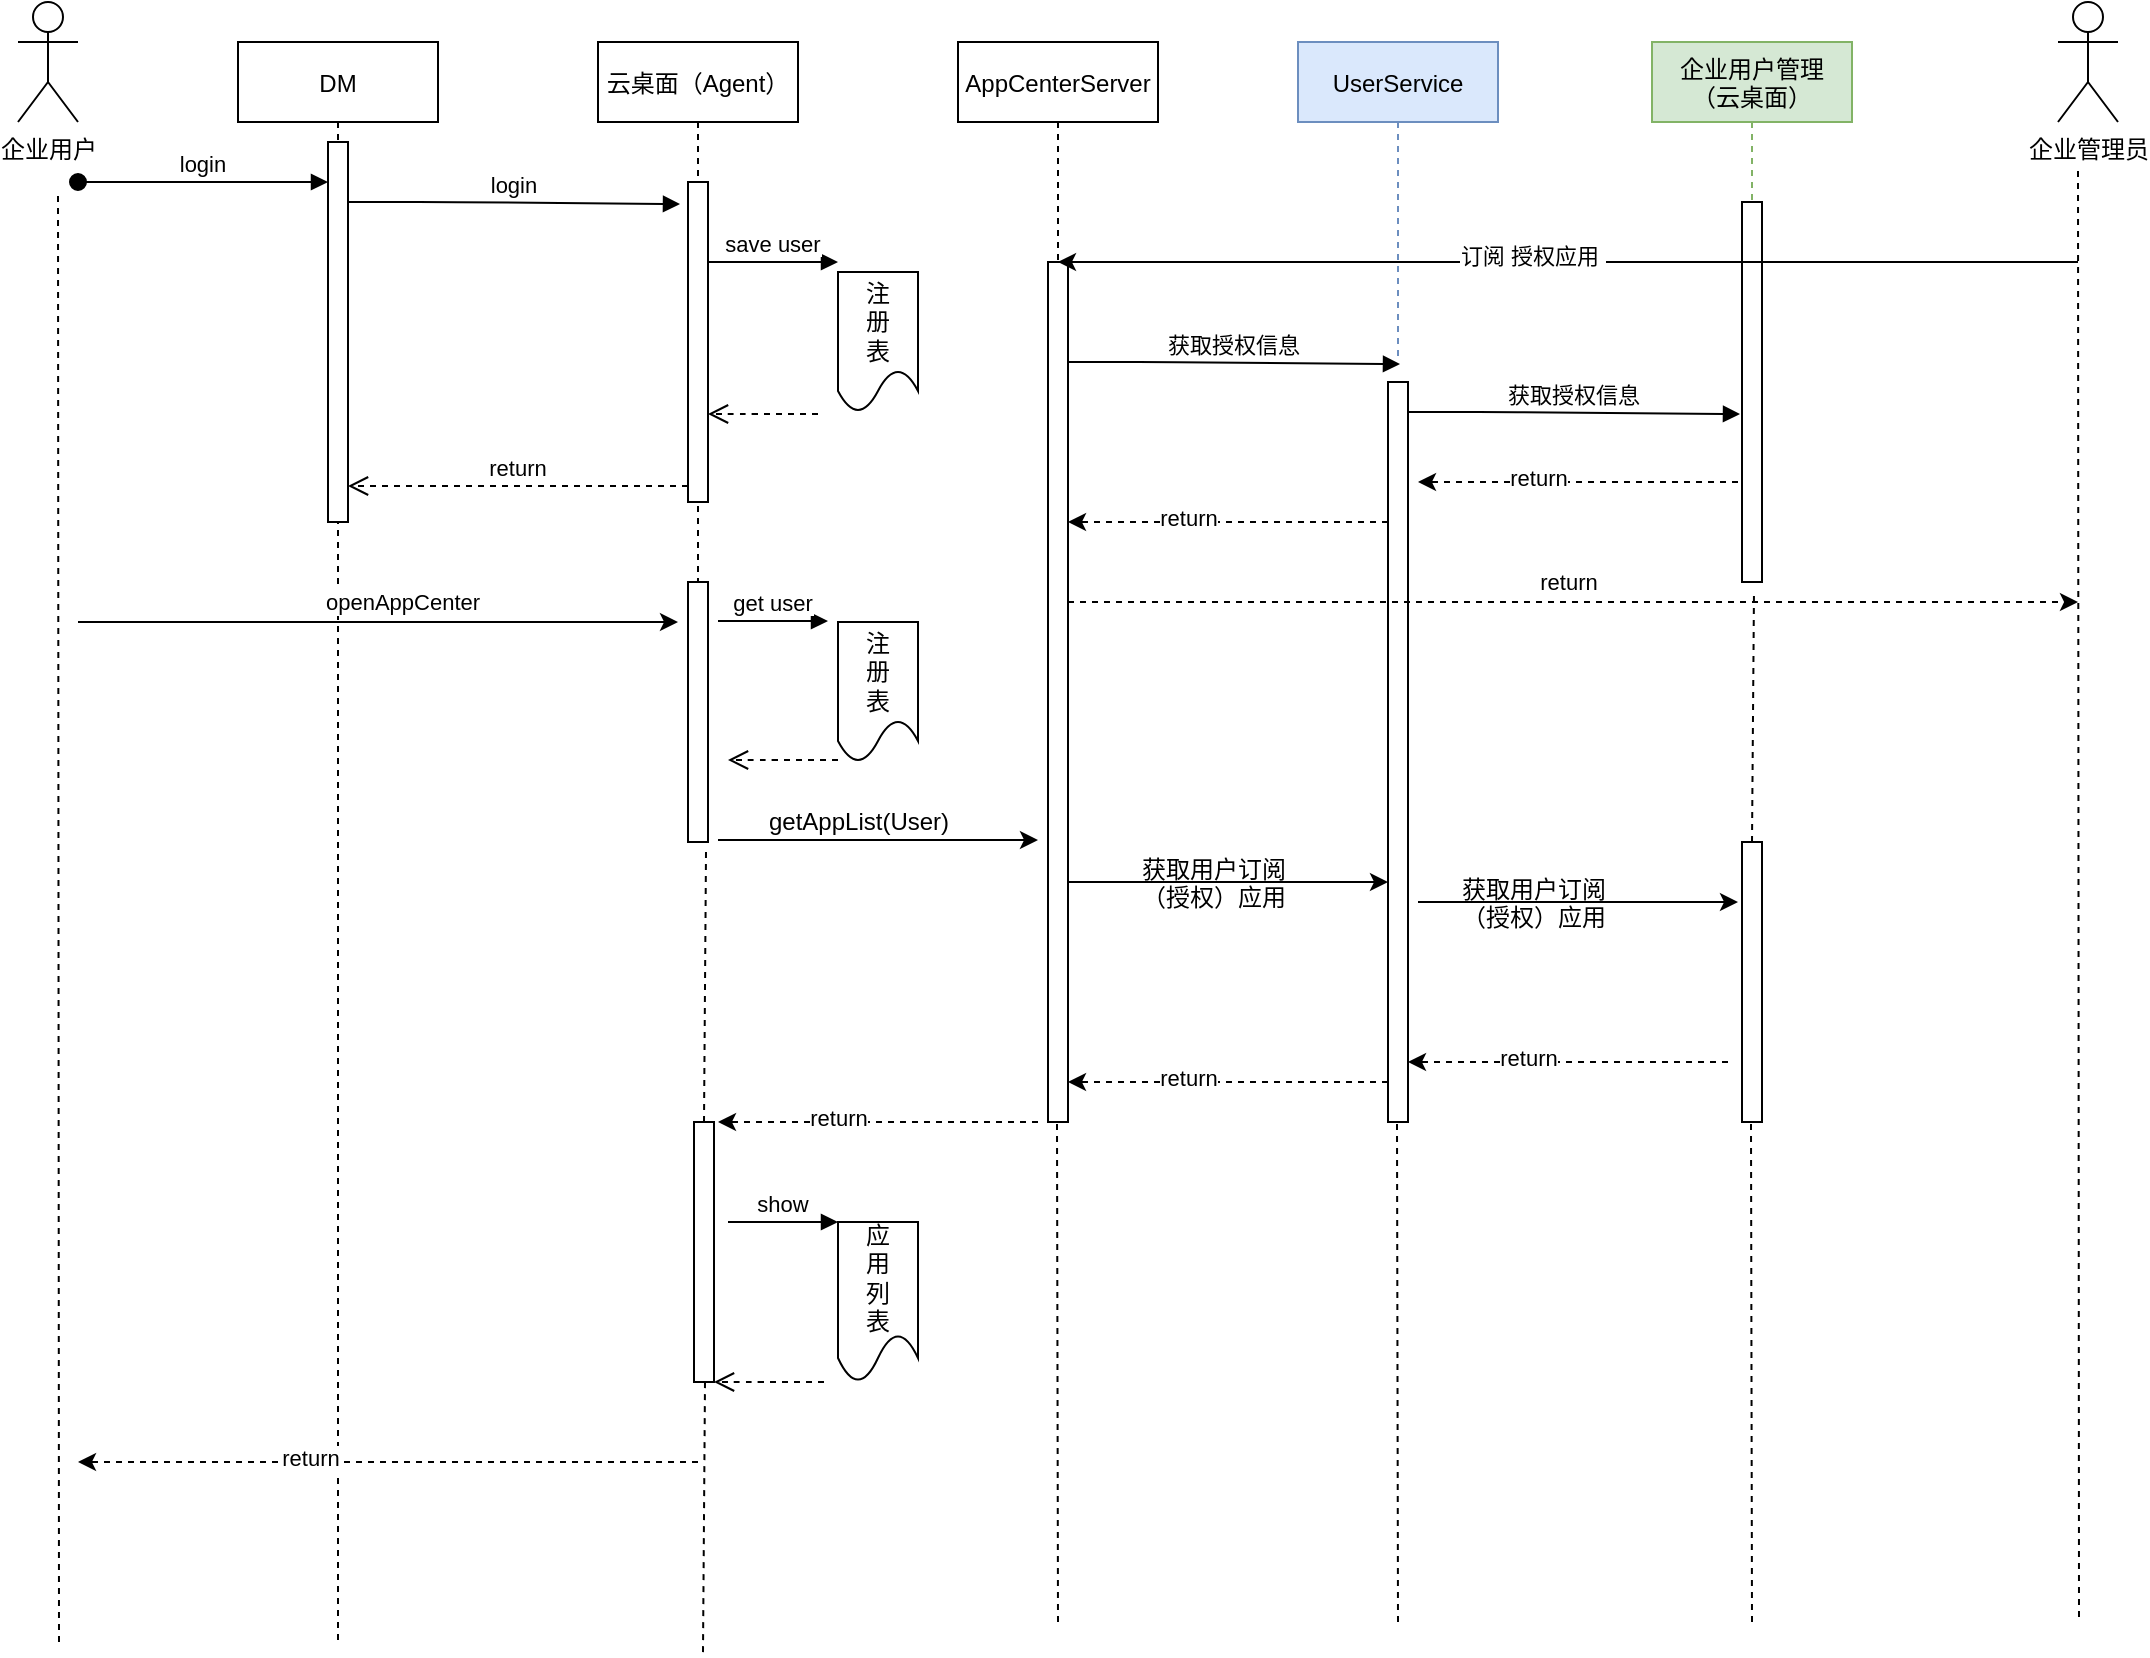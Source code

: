<mxfile version="14.6.13" type="github">
  <diagram id="kgpKYQtTHZ0yAKxKKP6v" name="Page-1">
    <mxGraphModel dx="1298" dy="752" grid="1" gridSize="10" guides="1" tooltips="1" connect="1" arrows="1" fold="1" page="1" pageScale="1" pageWidth="850" pageHeight="1100" math="0" shadow="0">
      <root>
        <mxCell id="0" />
        <mxCell id="1" parent="0" />
        <mxCell id="3nuBFxr9cyL0pnOWT2aG-1" value="DM" style="shape=umlLifeline;perimeter=lifelinePerimeter;container=1;collapsible=0;recursiveResize=0;rounded=0;shadow=0;strokeWidth=1;" parent="1" vertex="1">
          <mxGeometry x="120" y="80" width="100" height="800" as="geometry" />
        </mxCell>
        <mxCell id="3nuBFxr9cyL0pnOWT2aG-2" value="" style="points=[];perimeter=orthogonalPerimeter;rounded=0;shadow=0;strokeWidth=1;" parent="3nuBFxr9cyL0pnOWT2aG-1" vertex="1">
          <mxGeometry x="45" y="50" width="10" height="190" as="geometry" />
        </mxCell>
        <mxCell id="3nuBFxr9cyL0pnOWT2aG-3" value="login" style="verticalAlign=bottom;startArrow=oval;endArrow=block;startSize=8;shadow=0;strokeWidth=1;" parent="3nuBFxr9cyL0pnOWT2aG-1" target="3nuBFxr9cyL0pnOWT2aG-2" edge="1">
          <mxGeometry relative="1" as="geometry">
            <mxPoint x="-80" y="70" as="sourcePoint" />
          </mxGeometry>
        </mxCell>
        <mxCell id="3nuBFxr9cyL0pnOWT2aG-5" value="云桌面（Agent）" style="shape=umlLifeline;perimeter=lifelinePerimeter;container=1;collapsible=0;recursiveResize=0;rounded=0;shadow=0;strokeWidth=1;" parent="1" vertex="1">
          <mxGeometry x="300" y="80" width="100" height="270" as="geometry" />
        </mxCell>
        <mxCell id="3nuBFxr9cyL0pnOWT2aG-6" value="" style="points=[];perimeter=orthogonalPerimeter;rounded=0;shadow=0;strokeWidth=1;" parent="3nuBFxr9cyL0pnOWT2aG-5" vertex="1">
          <mxGeometry x="45" y="70" width="10" height="160" as="geometry" />
        </mxCell>
        <mxCell id="3nuBFxr9cyL0pnOWT2aG-7" value="return" style="verticalAlign=bottom;endArrow=open;dashed=1;endSize=8;exitX=0;exitY=0.95;shadow=0;strokeWidth=1;" parent="1" source="3nuBFxr9cyL0pnOWT2aG-6" target="3nuBFxr9cyL0pnOWT2aG-2" edge="1">
          <mxGeometry relative="1" as="geometry">
            <mxPoint x="275" y="236" as="targetPoint" />
          </mxGeometry>
        </mxCell>
        <mxCell id="3nuBFxr9cyL0pnOWT2aG-8" value="login" style="verticalAlign=bottom;endArrow=block;entryX=-0.4;entryY=0.069;shadow=0;strokeWidth=1;entryDx=0;entryDy=0;entryPerimeter=0;" parent="1" source="3nuBFxr9cyL0pnOWT2aG-2" target="3nuBFxr9cyL0pnOWT2aG-6" edge="1">
          <mxGeometry relative="1" as="geometry">
            <mxPoint x="275" y="160" as="sourcePoint" />
            <Array as="points">
              <mxPoint x="220" y="160" />
            </Array>
          </mxGeometry>
        </mxCell>
        <mxCell id="3nuBFxr9cyL0pnOWT2aG-9" value="save user" style="verticalAlign=bottom;endArrow=block;shadow=0;strokeWidth=1;" parent="1" source="3nuBFxr9cyL0pnOWT2aG-6" edge="1">
          <mxGeometry relative="1" as="geometry">
            <mxPoint x="240" y="200" as="sourcePoint" />
            <mxPoint x="420" y="190" as="targetPoint" />
          </mxGeometry>
        </mxCell>
        <mxCell id="3nuBFxr9cyL0pnOWT2aG-10" value="" style="verticalAlign=bottom;endArrow=open;dashed=1;endSize=8;exitX=1;exitY=0.95;shadow=0;strokeWidth=1;" parent="1" target="3nuBFxr9cyL0pnOWT2aG-6" edge="1">
          <mxGeometry relative="1" as="geometry">
            <mxPoint x="240" y="257" as="targetPoint" />
            <mxPoint x="410" y="266" as="sourcePoint" />
            <Array as="points">
              <mxPoint x="370" y="266" />
            </Array>
          </mxGeometry>
        </mxCell>
        <mxCell id="w74EkdeEiIO0DaqXyJ08-1" value="AppCenterServer" style="shape=umlLifeline;perimeter=lifelinePerimeter;container=1;collapsible=0;recursiveResize=0;rounded=0;shadow=0;strokeWidth=1;" parent="1" vertex="1">
          <mxGeometry x="480" y="80" width="100" height="110" as="geometry" />
        </mxCell>
        <mxCell id="w74EkdeEiIO0DaqXyJ08-3" value="企业用户" style="shape=umlActor;verticalLabelPosition=bottom;verticalAlign=top;html=1;" parent="1" vertex="1">
          <mxGeometry x="10" y="60" width="30" height="60" as="geometry" />
        </mxCell>
        <mxCell id="w74EkdeEiIO0DaqXyJ08-6" value="注&lt;br&gt;册&lt;br&gt;表" style="shape=document;whiteSpace=wrap;html=1;boundedLbl=1;" parent="1" vertex="1">
          <mxGeometry x="420" y="195" width="40" height="70" as="geometry" />
        </mxCell>
        <mxCell id="w74EkdeEiIO0DaqXyJ08-12" value="" style="edgeStyle=orthogonalEdgeStyle;rounded=0;orthogonalLoop=1;jettySize=auto;html=1;" parent="1" edge="1">
          <mxGeometry relative="1" as="geometry">
            <mxPoint x="40" y="370" as="sourcePoint" />
            <mxPoint x="340" y="370" as="targetPoint" />
          </mxGeometry>
        </mxCell>
        <mxCell id="w74EkdeEiIO0DaqXyJ08-13" value="openAppCenter" style="edgeLabel;html=1;align=center;verticalAlign=middle;resizable=0;points=[];" parent="w74EkdeEiIO0DaqXyJ08-12" vertex="1" connectable="0">
          <mxGeometry x="-0.136" y="-2" relative="1" as="geometry">
            <mxPoint x="32" y="-12" as="offset" />
          </mxGeometry>
        </mxCell>
        <mxCell id="w74EkdeEiIO0DaqXyJ08-10" value="" style="points=[];perimeter=orthogonalPerimeter;rounded=0;shadow=0;strokeWidth=1;" parent="1" vertex="1">
          <mxGeometry x="345" y="350" width="10" height="130" as="geometry" />
        </mxCell>
        <mxCell id="w74EkdeEiIO0DaqXyJ08-14" value="注&lt;br&gt;册&lt;br&gt;表" style="shape=document;whiteSpace=wrap;html=1;boundedLbl=1;" parent="1" vertex="1">
          <mxGeometry x="420" y="370" width="40" height="70" as="geometry" />
        </mxCell>
        <mxCell id="w74EkdeEiIO0DaqXyJ08-15" value="get user" style="verticalAlign=bottom;endArrow=block;entryX=1;entryY=0;shadow=0;strokeWidth=1;" parent="1" edge="1">
          <mxGeometry relative="1" as="geometry">
            <mxPoint x="360" y="369.5" as="sourcePoint" />
            <mxPoint x="415" y="369.5" as="targetPoint" />
          </mxGeometry>
        </mxCell>
        <mxCell id="w74EkdeEiIO0DaqXyJ08-16" value="" style="verticalAlign=bottom;endArrow=open;dashed=1;endSize=8;exitX=1;exitY=0.95;shadow=0;strokeWidth=1;" parent="1" edge="1">
          <mxGeometry relative="1" as="geometry">
            <mxPoint x="365" y="439" as="targetPoint" />
            <mxPoint x="420" y="439" as="sourcePoint" />
            <Array as="points">
              <mxPoint x="380" y="439" />
            </Array>
          </mxGeometry>
        </mxCell>
        <mxCell id="w74EkdeEiIO0DaqXyJ08-17" value="" style="endArrow=none;dashed=1;html=1;entryX=0.9;entryY=1.038;entryDx=0;entryDy=0;entryPerimeter=0;" parent="1" target="w74EkdeEiIO0DaqXyJ08-10" edge="1">
          <mxGeometry width="50" height="50" relative="1" as="geometry">
            <mxPoint x="353" y="620" as="sourcePoint" />
            <mxPoint x="353" y="490" as="targetPoint" />
          </mxGeometry>
        </mxCell>
        <mxCell id="w74EkdeEiIO0DaqXyJ08-18" value="" style="endArrow=classic;html=1;" parent="1" edge="1">
          <mxGeometry width="50" height="50" relative="1" as="geometry">
            <mxPoint x="360" y="479" as="sourcePoint" />
            <mxPoint x="520" y="479" as="targetPoint" />
          </mxGeometry>
        </mxCell>
        <mxCell id="w74EkdeEiIO0DaqXyJ08-20" value="" style="points=[];perimeter=orthogonalPerimeter;rounded=0;shadow=0;strokeWidth=1;" parent="1" vertex="1">
          <mxGeometry x="525" y="190" width="10" height="430" as="geometry" />
        </mxCell>
        <mxCell id="w74EkdeEiIO0DaqXyJ08-21" value="getAppList(User)" style="text;html=1;align=center;verticalAlign=middle;resizable=0;points=[];autosize=1;strokeColor=none;" parent="1" vertex="1">
          <mxGeometry x="375" y="460" width="110" height="20" as="geometry" />
        </mxCell>
        <mxCell id="w74EkdeEiIO0DaqXyJ08-24" value="" style="endArrow=classic;html=1;dashed=1;" parent="1" edge="1">
          <mxGeometry width="50" height="50" relative="1" as="geometry">
            <mxPoint x="520" y="620" as="sourcePoint" />
            <mxPoint x="360" y="620" as="targetPoint" />
          </mxGeometry>
        </mxCell>
        <mxCell id="w74EkdeEiIO0DaqXyJ08-34" value="return" style="edgeLabel;html=1;align=center;verticalAlign=middle;resizable=0;points=[];" parent="w74EkdeEiIO0DaqXyJ08-24" vertex="1" connectable="0">
          <mxGeometry x="0.25" y="-2" relative="1" as="geometry">
            <mxPoint as="offset" />
          </mxGeometry>
        </mxCell>
        <mxCell id="w74EkdeEiIO0DaqXyJ08-25" value="" style="points=[];perimeter=orthogonalPerimeter;rounded=0;shadow=0;strokeWidth=1;" parent="1" vertex="1">
          <mxGeometry x="348" y="620" width="10" height="130" as="geometry" />
        </mxCell>
        <mxCell id="w74EkdeEiIO0DaqXyJ08-27" value="应&lt;br&gt;用&lt;br&gt;列&lt;br&gt;表" style="shape=document;whiteSpace=wrap;html=1;boundedLbl=1;" parent="1" vertex="1">
          <mxGeometry x="420" y="670" width="40" height="80" as="geometry" />
        </mxCell>
        <mxCell id="w74EkdeEiIO0DaqXyJ08-28" value="show" style="verticalAlign=bottom;endArrow=block;entryX=1;entryY=0;shadow=0;strokeWidth=1;" parent="1" edge="1">
          <mxGeometry relative="1" as="geometry">
            <mxPoint x="365" y="670" as="sourcePoint" />
            <mxPoint x="420" y="670" as="targetPoint" />
          </mxGeometry>
        </mxCell>
        <mxCell id="w74EkdeEiIO0DaqXyJ08-29" value="" style="verticalAlign=bottom;endArrow=open;dashed=1;endSize=8;exitX=1;exitY=0.95;shadow=0;strokeWidth=1;" parent="1" edge="1">
          <mxGeometry relative="1" as="geometry">
            <mxPoint x="358" y="750" as="targetPoint" />
            <mxPoint x="413" y="750" as="sourcePoint" />
            <Array as="points">
              <mxPoint x="373" y="750" />
            </Array>
          </mxGeometry>
        </mxCell>
        <mxCell id="w74EkdeEiIO0DaqXyJ08-30" value="" style="endArrow=none;dashed=1;html=1;entryX=0.9;entryY=1.038;entryDx=0;entryDy=0;entryPerimeter=0;" parent="1" edge="1">
          <mxGeometry width="50" height="50" relative="1" as="geometry">
            <mxPoint x="352.5" y="885.06" as="sourcePoint" />
            <mxPoint x="353.5" y="750" as="targetPoint" />
          </mxGeometry>
        </mxCell>
        <mxCell id="w74EkdeEiIO0DaqXyJ08-31" value="" style="endArrow=none;dashed=1;html=1;entryX=0.9;entryY=1.038;entryDx=0;entryDy=0;entryPerimeter=0;" parent="1" edge="1">
          <mxGeometry width="50" height="50" relative="1" as="geometry">
            <mxPoint x="530" y="870" as="sourcePoint" />
            <mxPoint x="529.5" y="620" as="targetPoint" />
          </mxGeometry>
        </mxCell>
        <mxCell id="w74EkdeEiIO0DaqXyJ08-35" value="" style="endArrow=none;dashed=1;html=1;entryX=0.9;entryY=1.038;entryDx=0;entryDy=0;entryPerimeter=0;" parent="1" edge="1">
          <mxGeometry width="50" height="50" relative="1" as="geometry">
            <mxPoint x="30.5" y="880" as="sourcePoint" />
            <mxPoint x="30" y="155" as="targetPoint" />
          </mxGeometry>
        </mxCell>
        <mxCell id="w74EkdeEiIO0DaqXyJ08-36" value="" style="endArrow=classic;html=1;dashed=1;" parent="1" edge="1">
          <mxGeometry width="50" height="50" relative="1" as="geometry">
            <mxPoint x="350" y="790" as="sourcePoint" />
            <mxPoint x="40" y="790" as="targetPoint" />
          </mxGeometry>
        </mxCell>
        <mxCell id="w74EkdeEiIO0DaqXyJ08-37" value="return" style="edgeLabel;html=1;align=center;verticalAlign=middle;resizable=0;points=[];" parent="w74EkdeEiIO0DaqXyJ08-36" vertex="1" connectable="0">
          <mxGeometry x="0.25" y="-2" relative="1" as="geometry">
            <mxPoint as="offset" />
          </mxGeometry>
        </mxCell>
        <mxCell id="_Ru3p9IBplj908BHHs6n-1" value="UserService" style="shape=umlLifeline;perimeter=lifelinePerimeter;container=1;collapsible=0;recursiveResize=0;rounded=0;shadow=0;strokeWidth=1;fillColor=#dae8fc;strokeColor=#6c8ebf;" vertex="1" parent="1">
          <mxGeometry x="650" y="80" width="100" height="160" as="geometry" />
        </mxCell>
        <mxCell id="_Ru3p9IBplj908BHHs6n-2" value="" style="points=[];perimeter=orthogonalPerimeter;rounded=0;shadow=0;strokeWidth=1;" vertex="1" parent="1">
          <mxGeometry x="695" y="250" width="10" height="370" as="geometry" />
        </mxCell>
        <mxCell id="_Ru3p9IBplj908BHHs6n-3" value="" style="endArrow=classic;html=1;" edge="1" parent="1">
          <mxGeometry width="50" height="50" relative="1" as="geometry">
            <mxPoint x="535" y="500" as="sourcePoint" />
            <mxPoint x="695" y="500" as="targetPoint" />
          </mxGeometry>
        </mxCell>
        <mxCell id="_Ru3p9IBplj908BHHs6n-4" value="&lt;div style=&quot;text-align: center&quot;&gt;&lt;font face=&quot;helvetica&quot;&gt;获取用户订阅&lt;/font&gt;&lt;/div&gt;&lt;div style=&quot;text-align: center&quot;&gt;&lt;font face=&quot;helvetica&quot;&gt;（授权）应用&lt;/font&gt;&lt;/div&gt;" style="text;whiteSpace=wrap;html=1;" vertex="1" parent="1">
          <mxGeometry x="570" y="480" width="120" height="30" as="geometry" />
        </mxCell>
        <mxCell id="_Ru3p9IBplj908BHHs6n-5" value="" style="endArrow=classic;html=1;dashed=1;" edge="1" parent="1">
          <mxGeometry width="50" height="50" relative="1" as="geometry">
            <mxPoint x="695" y="600" as="sourcePoint" />
            <mxPoint x="535" y="600" as="targetPoint" />
          </mxGeometry>
        </mxCell>
        <mxCell id="_Ru3p9IBplj908BHHs6n-6" value="return" style="edgeLabel;html=1;align=center;verticalAlign=middle;resizable=0;points=[];" vertex="1" connectable="0" parent="_Ru3p9IBplj908BHHs6n-5">
          <mxGeometry x="0.25" y="-2" relative="1" as="geometry">
            <mxPoint as="offset" />
          </mxGeometry>
        </mxCell>
        <mxCell id="_Ru3p9IBplj908BHHs6n-7" value="" style="endArrow=none;dashed=1;html=1;entryX=0.9;entryY=1.038;entryDx=0;entryDy=0;entryPerimeter=0;" edge="1" parent="1">
          <mxGeometry width="50" height="50" relative="1" as="geometry">
            <mxPoint x="700" y="870" as="sourcePoint" />
            <mxPoint x="699.5" y="620" as="targetPoint" />
          </mxGeometry>
        </mxCell>
        <mxCell id="_Ru3p9IBplj908BHHs6n-10" value="企业用户管理&#xa;（云桌面）" style="shape=umlLifeline;perimeter=lifelinePerimeter;container=1;collapsible=0;recursiveResize=0;rounded=0;shadow=0;strokeWidth=1;fillColor=#d5e8d4;strokeColor=#82b366;" vertex="1" parent="1">
          <mxGeometry x="827" y="80" width="100" height="80" as="geometry" />
        </mxCell>
        <mxCell id="_Ru3p9IBplj908BHHs6n-11" value="" style="points=[];perimeter=orthogonalPerimeter;rounded=0;shadow=0;strokeWidth=1;" vertex="1" parent="1">
          <mxGeometry x="872" y="480" width="10" height="140" as="geometry" />
        </mxCell>
        <mxCell id="_Ru3p9IBplj908BHHs6n-12" value="&lt;div style=&quot;text-align: center&quot;&gt;&lt;font face=&quot;helvetica&quot;&gt;获取用户订阅&lt;/font&gt;&lt;/div&gt;&lt;div style=&quot;text-align: center&quot;&gt;&lt;font face=&quot;helvetica&quot;&gt;（授权）应用&lt;/font&gt;&lt;/div&gt;" style="text;whiteSpace=wrap;html=1;" vertex="1" parent="1">
          <mxGeometry x="730" y="490" width="120" height="30" as="geometry" />
        </mxCell>
        <mxCell id="_Ru3p9IBplj908BHHs6n-13" value="" style="endArrow=classic;html=1;" edge="1" parent="1">
          <mxGeometry width="50" height="50" relative="1" as="geometry">
            <mxPoint x="710" y="510" as="sourcePoint" />
            <mxPoint x="870" y="510" as="targetPoint" />
          </mxGeometry>
        </mxCell>
        <mxCell id="_Ru3p9IBplj908BHHs6n-14" value="" style="endArrow=classic;html=1;dashed=1;" edge="1" parent="1">
          <mxGeometry width="50" height="50" relative="1" as="geometry">
            <mxPoint x="865" y="590" as="sourcePoint" />
            <mxPoint x="705" y="590" as="targetPoint" />
          </mxGeometry>
        </mxCell>
        <mxCell id="_Ru3p9IBplj908BHHs6n-15" value="return" style="edgeLabel;html=1;align=center;verticalAlign=middle;resizable=0;points=[];" vertex="1" connectable="0" parent="_Ru3p9IBplj908BHHs6n-14">
          <mxGeometry x="0.25" y="-2" relative="1" as="geometry">
            <mxPoint as="offset" />
          </mxGeometry>
        </mxCell>
        <mxCell id="_Ru3p9IBplj908BHHs6n-16" value="" style="endArrow=none;dashed=1;html=1;entryX=0.9;entryY=1.038;entryDx=0;entryDy=0;entryPerimeter=0;" edge="1" parent="1">
          <mxGeometry width="50" height="50" relative="1" as="geometry">
            <mxPoint x="877" y="870" as="sourcePoint" />
            <mxPoint x="876.5" y="620" as="targetPoint" />
          </mxGeometry>
        </mxCell>
        <mxCell id="_Ru3p9IBplj908BHHs6n-17" value="企业管理员" style="shape=umlActor;verticalLabelPosition=bottom;verticalAlign=top;html=1;" vertex="1" parent="1">
          <mxGeometry x="1030" y="60" width="30" height="60" as="geometry" />
        </mxCell>
        <mxCell id="_Ru3p9IBplj908BHHs6n-18" value="" style="endArrow=none;dashed=1;html=1;entryX=0.9;entryY=1.038;entryDx=0;entryDy=0;entryPerimeter=0;" edge="1" parent="1">
          <mxGeometry width="50" height="50" relative="1" as="geometry">
            <mxPoint x="1040.5" y="867.5" as="sourcePoint" />
            <mxPoint x="1040" y="142.5" as="targetPoint" />
          </mxGeometry>
        </mxCell>
        <mxCell id="_Ru3p9IBplj908BHHs6n-21" value="" style="points=[];perimeter=orthogonalPerimeter;rounded=0;shadow=0;strokeWidth=1;" vertex="1" parent="1">
          <mxGeometry x="872" y="160" width="10" height="190" as="geometry" />
        </mxCell>
        <mxCell id="_Ru3p9IBplj908BHHs6n-22" value="" style="endArrow=none;dashed=1;html=1;entryX=0.6;entryY=1.021;entryDx=0;entryDy=0;entryPerimeter=0;" edge="1" parent="1" target="_Ru3p9IBplj908BHHs6n-21">
          <mxGeometry width="50" height="50" relative="1" as="geometry">
            <mxPoint x="877" y="480" as="sourcePoint" />
            <mxPoint x="876.5" y="370" as="targetPoint" />
          </mxGeometry>
        </mxCell>
        <mxCell id="_Ru3p9IBplj908BHHs6n-23" value="" style="endArrow=classic;html=1;" edge="1" parent="1" target="w74EkdeEiIO0DaqXyJ08-1">
          <mxGeometry width="50" height="50" relative="1" as="geometry">
            <mxPoint x="1040" y="190" as="sourcePoint" />
            <mxPoint x="990" y="220" as="targetPoint" />
          </mxGeometry>
        </mxCell>
        <mxCell id="_Ru3p9IBplj908BHHs6n-32" value="订阅 授权应用&amp;nbsp;" style="edgeLabel;html=1;align=center;verticalAlign=middle;resizable=0;points=[];" vertex="1" connectable="0" parent="_Ru3p9IBplj908BHHs6n-23">
          <mxGeometry x="0.07" y="-3" relative="1" as="geometry">
            <mxPoint as="offset" />
          </mxGeometry>
        </mxCell>
        <mxCell id="_Ru3p9IBplj908BHHs6n-24" value="获取授权信息" style="verticalAlign=bottom;endArrow=block;entryX=-0.4;entryY=0.069;shadow=0;strokeWidth=1;entryDx=0;entryDy=0;entryPerimeter=0;" edge="1" parent="1">
          <mxGeometry relative="1" as="geometry">
            <mxPoint x="535" y="240" as="sourcePoint" />
            <Array as="points">
              <mxPoint x="580" y="240" />
            </Array>
            <mxPoint x="701" y="241.04" as="targetPoint" />
          </mxGeometry>
        </mxCell>
        <mxCell id="_Ru3p9IBplj908BHHs6n-25" value="获取授权信息" style="verticalAlign=bottom;endArrow=block;entryX=-0.4;entryY=0.069;shadow=0;strokeWidth=1;entryDx=0;entryDy=0;entryPerimeter=0;" edge="1" parent="1">
          <mxGeometry relative="1" as="geometry">
            <mxPoint x="705" y="265" as="sourcePoint" />
            <Array as="points">
              <mxPoint x="750" y="265" />
            </Array>
            <mxPoint x="871" y="266.04" as="targetPoint" />
          </mxGeometry>
        </mxCell>
        <mxCell id="_Ru3p9IBplj908BHHs6n-26" value="" style="endArrow=classic;html=1;dashed=1;" edge="1" parent="1">
          <mxGeometry width="50" height="50" relative="1" as="geometry">
            <mxPoint x="870" y="300" as="sourcePoint" />
            <mxPoint x="710" y="300" as="targetPoint" />
          </mxGeometry>
        </mxCell>
        <mxCell id="_Ru3p9IBplj908BHHs6n-27" value="return" style="edgeLabel;html=1;align=center;verticalAlign=middle;resizable=0;points=[];" vertex="1" connectable="0" parent="_Ru3p9IBplj908BHHs6n-26">
          <mxGeometry x="0.25" y="-2" relative="1" as="geometry">
            <mxPoint as="offset" />
          </mxGeometry>
        </mxCell>
        <mxCell id="_Ru3p9IBplj908BHHs6n-28" value="" style="endArrow=classic;html=1;dashed=1;" edge="1" parent="1">
          <mxGeometry width="50" height="50" relative="1" as="geometry">
            <mxPoint x="695" y="320" as="sourcePoint" />
            <mxPoint x="535" y="320" as="targetPoint" />
          </mxGeometry>
        </mxCell>
        <mxCell id="_Ru3p9IBplj908BHHs6n-29" value="return" style="edgeLabel;html=1;align=center;verticalAlign=middle;resizable=0;points=[];" vertex="1" connectable="0" parent="_Ru3p9IBplj908BHHs6n-28">
          <mxGeometry x="0.25" y="-2" relative="1" as="geometry">
            <mxPoint as="offset" />
          </mxGeometry>
        </mxCell>
        <mxCell id="_Ru3p9IBplj908BHHs6n-30" value="" style="edgeStyle=orthogonalEdgeStyle;rounded=0;orthogonalLoop=1;jettySize=auto;html=1;dashed=1;" edge="1" parent="1">
          <mxGeometry relative="1" as="geometry">
            <mxPoint x="535" y="360" as="sourcePoint" />
            <mxPoint x="1040" y="360" as="targetPoint" />
          </mxGeometry>
        </mxCell>
        <mxCell id="_Ru3p9IBplj908BHHs6n-31" value="return" style="edgeLabel;html=1;align=center;verticalAlign=middle;resizable=0;points=[];" vertex="1" connectable="0" parent="_Ru3p9IBplj908BHHs6n-30">
          <mxGeometry x="-0.136" y="-2" relative="1" as="geometry">
            <mxPoint x="32" y="-12" as="offset" />
          </mxGeometry>
        </mxCell>
      </root>
    </mxGraphModel>
  </diagram>
</mxfile>

